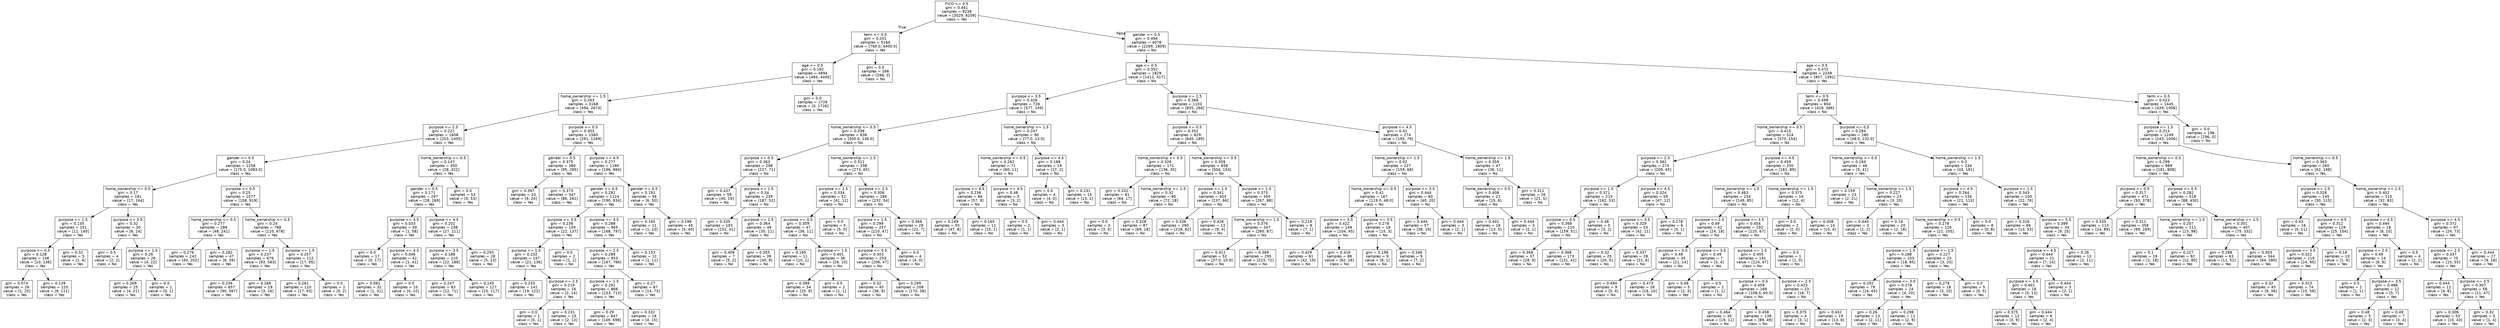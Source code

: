 digraph Tree {
node [shape=box, fontname="helvetica"] ;
edge [fontname="helvetica"] ;
0 [label="FICO <= 0.5\ngini = 0.441\nsamples = 9238\nvalue = [3029, 6209]\nclass = Yes"] ;
1 [label="term <= 0.5\ngini = 0.251\nsamples = 5160\nvalue = [760.0, 4400.0]\nclass = Yes"] ;
0 -> 1 [labeldistance=2.5, labelangle=45, headlabel="True"] ;
2 [label="age <= 0.5\ngini = 0.182\nsamples = 4894\nvalue = [494, 4400]\nclass = Yes"] ;
1 -> 2 ;
3 [label="home_ownership <= 1.5\ngini = 0.263\nsamples = 3168\nvalue = [494, 2674]\nclass = Yes"] ;
2 -> 3 ;
4 [label="purpose <= 2.5\ngini = 0.221\nsamples = 1608\nvalue = [203, 1405]\nclass = Yes"] ;
3 -> 4 ;
5 [label="gender <= 0.5\ngini = 0.24\nsamples = 1258\nvalue = [175.0, 1083.0]\nclass = Yes"] ;
4 -> 5 ;
6 [label="home_ownership <= 0.5\ngini = 0.17\nsamples = 181\nvalue = [17, 164]\nclass = Yes"] ;
5 -> 6 ;
7 [label="purpose <= 1.5\ngini = 0.135\nsamples = 151\nvalue = [11, 140]\nclass = Yes"] ;
6 -> 7 ;
8 [label="purpose <= 0.5\ngini = 0.128\nsamples = 146\nvalue = [10, 136]\nclass = Yes"] ;
7 -> 8 ;
9 [label="gini = 0.074\nsamples = 26\nvalue = [1, 25]\nclass = Yes"] ;
8 -> 9 ;
10 [label="gini = 0.139\nsamples = 120\nvalue = [9, 111]\nclass = Yes"] ;
8 -> 10 ;
11 [label="gini = 0.32\nsamples = 5\nvalue = [1, 4]\nclass = Yes"] ;
7 -> 11 ;
12 [label="purpose <= 0.5\ngini = 0.32\nsamples = 30\nvalue = [6, 24]\nclass = Yes"] ;
6 -> 12 ;
13 [label="gini = 0.5\nsamples = 4\nvalue = [2, 2]\nclass = No"] ;
12 -> 13 ;
14 [label="purpose <= 1.5\ngini = 0.26\nsamples = 26\nvalue = [4, 22]\nclass = Yes"] ;
12 -> 14 ;
15 [label="gini = 0.269\nsamples = 25\nvalue = [4, 21]\nclass = Yes"] ;
14 -> 15 ;
16 [label="gini = 0.0\nsamples = 1\nvalue = [0, 1]\nclass = Yes"] ;
14 -> 16 ;
17 [label="purpose <= 0.5\ngini = 0.25\nsamples = 1077\nvalue = [158, 919]\nclass = Yes"] ;
5 -> 17 ;
18 [label="home_ownership <= 0.5\ngini = 0.277\nsamples = 289\nvalue = [48, 241]\nclass = Yes"] ;
17 -> 18 ;
19 [label="gini = 0.276\nsamples = 242\nvalue = [40, 202]\nclass = Yes"] ;
18 -> 19 ;
20 [label="gini = 0.282\nsamples = 47\nvalue = [8, 39]\nclass = Yes"] ;
18 -> 20 ;
21 [label="home_ownership <= 0.5\ngini = 0.24\nsamples = 788\nvalue = [110, 678]\nclass = Yes"] ;
17 -> 21 ;
22 [label="purpose <= 1.5\ngini = 0.237\nsamples = 676\nvalue = [93, 583]\nclass = Yes"] ;
21 -> 22 ;
23 [label="gini = 0.236\nsamples = 657\nvalue = [90, 567]\nclass = Yes"] ;
22 -> 23 ;
24 [label="gini = 0.266\nsamples = 19\nvalue = [3, 16]\nclass = Yes"] ;
22 -> 24 ;
25 [label="purpose <= 1.5\ngini = 0.257\nsamples = 112\nvalue = [17, 95]\nclass = Yes"] ;
21 -> 25 ;
26 [label="gini = 0.261\nsamples = 110\nvalue = [17, 93]\nclass = Yes"] ;
25 -> 26 ;
27 [label="gini = 0.0\nsamples = 2\nvalue = [0, 2]\nclass = Yes"] ;
25 -> 27 ;
28 [label="home_ownership <= 0.5\ngini = 0.147\nsamples = 350\nvalue = [28, 322]\nclass = Yes"] ;
4 -> 28 ;
29 [label="gender <= 0.5\ngini = 0.171\nsamples = 297\nvalue = [28, 269]\nclass = Yes"] ;
28 -> 29 ;
30 [label="purpose <= 3.5\ngini = 0.033\nsamples = 59\nvalue = [1, 58]\nclass = Yes"] ;
29 -> 30 ;
31 [label="gini = 0.0\nsamples = 17\nvalue = [0, 17]\nclass = Yes"] ;
30 -> 31 ;
32 [label="purpose <= 4.5\ngini = 0.046\nsamples = 42\nvalue = [1, 41]\nclass = Yes"] ;
30 -> 32 ;
33 [label="gini = 0.061\nsamples = 32\nvalue = [1, 31]\nclass = Yes"] ;
32 -> 33 ;
34 [label="gini = 0.0\nsamples = 10\nvalue = [0, 10]\nclass = Yes"] ;
32 -> 34 ;
35 [label="purpose <= 4.5\ngini = 0.201\nsamples = 238\nvalue = [27, 211]\nclass = Yes"] ;
29 -> 35 ;
36 [label="purpose <= 3.5\ngini = 0.188\nsamples = 210\nvalue = [22, 188]\nclass = Yes"] ;
35 -> 36 ;
37 [label="gini = 0.247\nsamples = 83\nvalue = [12, 71]\nclass = Yes"] ;
36 -> 37 ;
38 [label="gini = 0.145\nsamples = 127\nvalue = [10, 117]\nclass = Yes"] ;
36 -> 38 ;
39 [label="gini = 0.293\nsamples = 28\nvalue = [5, 23]\nclass = Yes"] ;
35 -> 39 ;
40 [label="gini = 0.0\nsamples = 53\nvalue = [0, 53]\nclass = Yes"] ;
28 -> 40 ;
41 [label="purpose <= 0.5\ngini = 0.303\nsamples = 1560\nvalue = [291, 1269]\nclass = Yes"] ;
3 -> 41 ;
42 [label="gender <= 0.5\ngini = 0.375\nsamples = 380\nvalue = [95, 285]\nclass = Yes"] ;
41 -> 42 ;
43 [label="gini = 0.397\nsamples = 33\nvalue = [9, 24]\nclass = Yes"] ;
42 -> 43 ;
44 [label="gini = 0.373\nsamples = 347\nvalue = [86, 261]\nclass = Yes"] ;
42 -> 44 ;
45 [label="purpose <= 4.5\ngini = 0.277\nsamples = 1180\nvalue = [196, 984]\nclass = Yes"] ;
41 -> 45 ;
46 [label="gender <= 0.5\ngini = 0.281\nsamples = 1124\nvalue = [190, 934]\nclass = Yes"] ;
45 -> 46 ;
47 [label="purpose <= 3.5\ngini = 0.238\nsamples = 159\nvalue = [22, 137]\nclass = Yes"] ;
46 -> 47 ;
48 [label="purpose <= 1.5\ngini = 0.232\nsamples = 157\nvalue = [21, 136]\nclass = Yes"] ;
47 -> 48 ;
49 [label="gini = 0.233\nsamples = 141\nvalue = [19, 122]\nclass = Yes"] ;
48 -> 49 ;
50 [label="purpose <= 2.5\ngini = 0.219\nsamples = 16\nvalue = [2, 14]\nclass = Yes"] ;
48 -> 50 ;
51 [label="gini = 0.0\nsamples = 1\nvalue = [0, 1]\nclass = Yes"] ;
50 -> 51 ;
52 [label="gini = 0.231\nsamples = 15\nvalue = [2, 13]\nclass = Yes"] ;
50 -> 52 ;
53 [label="gini = 0.5\nsamples = 2\nvalue = [1, 1]\nclass = No"] ;
47 -> 53 ;
54 [label="purpose <= 3.5\ngini = 0.288\nsamples = 965\nvalue = [168, 797]\nclass = Yes"] ;
46 -> 54 ;
55 [label="purpose <= 2.5\ngini = 0.289\nsamples = 953\nvalue = [167, 786]\nclass = Yes"] ;
54 -> 55 ;
56 [label="purpose <= 1.5\ngini = 0.291\nsamples = 866\nvalue = [153, 713]\nclass = Yes"] ;
55 -> 56 ;
57 [label="gini = 0.29\nsamples = 847\nvalue = [149, 698]\nclass = Yes"] ;
56 -> 57 ;
58 [label="gini = 0.332\nsamples = 19\nvalue = [4, 15]\nclass = Yes"] ;
56 -> 58 ;
59 [label="gini = 0.27\nsamples = 87\nvalue = [14, 73]\nclass = Yes"] ;
55 -> 59 ;
60 [label="gini = 0.153\nsamples = 12\nvalue = [1, 11]\nclass = Yes"] ;
54 -> 60 ;
61 [label="gender <= 0.5\ngini = 0.191\nsamples = 56\nvalue = [6, 50]\nclass = Yes"] ;
45 -> 61 ;
62 [label="gini = 0.165\nsamples = 11\nvalue = [1, 10]\nclass = Yes"] ;
61 -> 62 ;
63 [label="gini = 0.198\nsamples = 45\nvalue = [5, 40]\nclass = Yes"] ;
61 -> 63 ;
64 [label="gini = 0.0\nsamples = 1726\nvalue = [0, 1726]\nclass = Yes"] ;
2 -> 64 ;
65 [label="gini = 0.0\nsamples = 266\nvalue = [266, 0]\nclass = No"] ;
1 -> 65 ;
66 [label="gender <= 0.5\ngini = 0.494\nsamples = 4078\nvalue = [2269, 1809]\nclass = No"] ;
0 -> 66 [labeldistance=2.5, labelangle=-45, headlabel="False"] ;
67 [label="age <= 0.5\ngini = 0.352\nsamples = 1829\nvalue = [1412, 417]\nclass = No"] ;
66 -> 67 ;
68 [label="purpose <= 3.5\ngini = 0.326\nsamples = 726\nvalue = [577, 149]\nclass = No"] ;
67 -> 68 ;
69 [label="home_ownership <= 0.5\ngini = 0.336\nsamples = 636\nvalue = [500.0, 136.0]\nclass = No"] ;
68 -> 69 ;
70 [label="purpose <= 0.5\ngini = 0.363\nsamples = 298\nvalue = [227, 71]\nclass = No"] ;
69 -> 70 ;
71 [label="gini = 0.437\nsamples = 59\nvalue = [40, 19]\nclass = No"] ;
70 -> 71 ;
72 [label="purpose <= 1.5\ngini = 0.34\nsamples = 239\nvalue = [187, 52]\nclass = No"] ;
70 -> 72 ;
73 [label="gini = 0.335\nsamples = 193\nvalue = [152, 41]\nclass = No"] ;
72 -> 73 ;
74 [label="purpose <= 2.5\ngini = 0.364\nsamples = 46\nvalue = [35, 11]\nclass = No"] ;
72 -> 74 ;
75 [label="gini = 0.408\nsamples = 7\nvalue = [5, 2]\nclass = No"] ;
74 -> 75 ;
76 [label="gini = 0.355\nsamples = 39\nvalue = [30, 9]\nclass = No"] ;
74 -> 76 ;
77 [label="home_ownership <= 1.5\ngini = 0.311\nsamples = 338\nvalue = [273, 65]\nclass = No"] ;
69 -> 77 ;
78 [label="purpose <= 2.5\ngini = 0.334\nsamples = 52\nvalue = [41, 11]\nclass = No"] ;
77 -> 78 ;
79 [label="purpose <= 0.5\ngini = 0.359\nsamples = 47\nvalue = [36, 11]\nclass = No"] ;
78 -> 79 ;
80 [label="gini = 0.165\nsamples = 11\nvalue = [10, 1]\nclass = No"] ;
79 -> 80 ;
81 [label="purpose <= 1.5\ngini = 0.401\nsamples = 36\nvalue = [26, 10]\nclass = No"] ;
79 -> 81 ;
82 [label="gini = 0.389\nsamples = 34\nvalue = [25, 9]\nclass = No"] ;
81 -> 82 ;
83 [label="gini = 0.5\nsamples = 2\nvalue = [1, 1]\nclass = No"] ;
81 -> 83 ;
84 [label="gini = 0.0\nsamples = 5\nvalue = [5, 0]\nclass = No"] ;
78 -> 84 ;
85 [label="purpose <= 2.5\ngini = 0.306\nsamples = 286\nvalue = [232, 54]\nclass = No"] ;
77 -> 85 ;
86 [label="purpose <= 1.5\ngini = 0.299\nsamples = 257\nvalue = [210, 47]\nclass = No"] ;
85 -> 86 ;
87 [label="purpose <= 0.5\ngini = 0.303\nsamples = 253\nvalue = [206, 47]\nclass = No"] ;
86 -> 87 ;
88 [label="gini = 0.32\nsamples = 45\nvalue = [36, 9]\nclass = No"] ;
87 -> 88 ;
89 [label="gini = 0.299\nsamples = 208\nvalue = [170, 38]\nclass = No"] ;
87 -> 89 ;
90 [label="gini = 0.0\nsamples = 4\nvalue = [4, 0]\nclass = No"] ;
86 -> 90 ;
91 [label="gini = 0.366\nsamples = 29\nvalue = [22, 7]\nclass = No"] ;
85 -> 91 ;
92 [label="home_ownership <= 1.5\ngini = 0.247\nsamples = 90\nvalue = [77.0, 13.0]\nclass = No"] ;
68 -> 92 ;
93 [label="home_ownership <= 0.5\ngini = 0.262\nsamples = 71\nvalue = [60, 11]\nclass = No"] ;
92 -> 93 ;
94 [label="purpose <= 4.5\ngini = 0.236\nsamples = 66\nvalue = [57, 9]\nclass = No"] ;
93 -> 94 ;
95 [label="gini = 0.249\nsamples = 55\nvalue = [47, 8]\nclass = No"] ;
94 -> 95 ;
96 [label="gini = 0.165\nsamples = 11\nvalue = [10, 1]\nclass = No"] ;
94 -> 96 ;
97 [label="purpose <= 4.5\ngini = 0.48\nsamples = 5\nvalue = [3, 2]\nclass = No"] ;
93 -> 97 ;
98 [label="gini = 0.5\nsamples = 2\nvalue = [1, 1]\nclass = No"] ;
97 -> 98 ;
99 [label="gini = 0.444\nsamples = 3\nvalue = [2, 1]\nclass = No"] ;
97 -> 99 ;
100 [label="purpose <= 4.5\ngini = 0.188\nsamples = 19\nvalue = [17, 2]\nclass = No"] ;
92 -> 100 ;
101 [label="gini = 0.0\nsamples = 4\nvalue = [4, 0]\nclass = No"] ;
100 -> 101 ;
102 [label="gini = 0.231\nsamples = 15\nvalue = [13, 2]\nclass = No"] ;
100 -> 102 ;
103 [label="purpose <= 2.5\ngini = 0.368\nsamples = 1103\nvalue = [835, 268]\nclass = No"] ;
67 -> 103 ;
104 [label="purpose <= 0.5\ngini = 0.352\nsamples = 829\nvalue = [640, 189]\nclass = No"] ;
103 -> 104 ;
105 [label="home_ownership <= 0.5\ngini = 0.326\nsamples = 171\nvalue = [136, 35]\nclass = No"] ;
104 -> 105 ;
106 [label="gini = 0.332\nsamples = 81\nvalue = [64, 17]\nclass = No"] ;
105 -> 106 ;
107 [label="home_ownership <= 1.5\ngini = 0.32\nsamples = 90\nvalue = [72, 18]\nclass = No"] ;
105 -> 107 ;
108 [label="gini = 0.0\nsamples = 3\nvalue = [3, 0]\nclass = No"] ;
107 -> 108 ;
109 [label="gini = 0.328\nsamples = 87\nvalue = [69, 18]\nclass = No"] ;
107 -> 109 ;
110 [label="home_ownership <= 0.5\ngini = 0.359\nsamples = 658\nvalue = [504, 154]\nclass = No"] ;
104 -> 110 ;
111 [label="purpose <= 1.5\ngini = 0.341\nsamples = 303\nvalue = [237, 66]\nclass = No"] ;
110 -> 111 ;
112 [label="gini = 0.336\nsamples = 290\nvalue = [228, 62]\nclass = No"] ;
111 -> 112 ;
113 [label="gini = 0.426\nsamples = 13\nvalue = [9, 4]\nclass = No"] ;
111 -> 113 ;
114 [label="purpose <= 1.5\ngini = 0.373\nsamples = 355\nvalue = [267, 88]\nclass = No"] ;
110 -> 114 ;
115 [label="home_ownership <= 1.5\ngini = 0.376\nsamples = 347\nvalue = [260, 87]\nclass = No"] ;
114 -> 115 ;
116 [label="gini = 0.411\nsamples = 52\nvalue = [37.0, 15.0]\nclass = No"] ;
115 -> 116 ;
117 [label="gini = 0.369\nsamples = 295\nvalue = [223, 72]\nclass = No"] ;
115 -> 117 ;
118 [label="gini = 0.219\nsamples = 8\nvalue = [7, 1]\nclass = No"] ;
114 -> 118 ;
119 [label="purpose <= 4.5\ngini = 0.41\nsamples = 274\nvalue = [195, 79]\nclass = No"] ;
103 -> 119 ;
120 [label="home_ownership <= 1.5\ngini = 0.42\nsamples = 227\nvalue = [159, 68]\nclass = No"] ;
119 -> 120 ;
121 [label="home_ownership <= 0.5\ngini = 0.41\nsamples = 167\nvalue = [119.0, 48.0]\nclass = No"] ;
120 -> 121 ;
122 [label="purpose <= 3.5\ngini = 0.422\nsamples = 149\nvalue = [104, 45]\nclass = No"] ;
121 -> 122 ;
123 [label="gini = 0.429\nsamples = 61\nvalue = [42, 19]\nclass = No"] ;
122 -> 123 ;
124 [label="gini = 0.416\nsamples = 88\nvalue = [62, 26]\nclass = No"] ;
122 -> 124 ;
125 [label="purpose <= 3.5\ngini = 0.278\nsamples = 18\nvalue = [15, 3]\nclass = No"] ;
121 -> 125 ;
126 [label="gini = 0.198\nsamples = 9\nvalue = [8, 1]\nclass = No"] ;
125 -> 126 ;
127 [label="gini = 0.346\nsamples = 9\nvalue = [7, 2]\nclass = No"] ;
125 -> 127 ;
128 [label="purpose <= 3.5\ngini = 0.444\nsamples = 60\nvalue = [40, 20]\nclass = No"] ;
120 -> 128 ;
129 [label="gini = 0.444\nsamples = 57\nvalue = [38, 19]\nclass = No"] ;
128 -> 129 ;
130 [label="gini = 0.444\nsamples = 3\nvalue = [2, 1]\nclass = No"] ;
128 -> 130 ;
131 [label="home_ownership <= 1.5\ngini = 0.359\nsamples = 47\nvalue = [36, 11]\nclass = No"] ;
119 -> 131 ;
132 [label="home_ownership <= 0.5\ngini = 0.408\nsamples = 21\nvalue = [15, 6]\nclass = No"] ;
131 -> 132 ;
133 [label="gini = 0.401\nsamples = 18\nvalue = [13, 5]\nclass = No"] ;
132 -> 133 ;
134 [label="gini = 0.444\nsamples = 3\nvalue = [2, 1]\nclass = No"] ;
132 -> 134 ;
135 [label="gini = 0.311\nsamples = 26\nvalue = [21, 5]\nclass = No"] ;
131 -> 135 ;
136 [label="age <= 0.5\ngini = 0.472\nsamples = 2249\nvalue = [857, 1392]\nclass = Yes"] ;
66 -> 136 ;
137 [label="term <= 0.5\ngini = 0.499\nsamples = 804\nvalue = [418, 386]\nclass = No"] ;
136 -> 137 ;
138 [label="home_ownership <= 0.5\ngini = 0.415\nsamples = 524\nvalue = [370, 154]\nclass = No"] ;
137 -> 138 ;
139 [label="purpose <= 2.5\ngini = 0.362\nsamples = 274\nvalue = [209, 65]\nclass = No"] ;
138 -> 139 ;
140 [label="purpose <= 1.5\ngini = 0.371\nsamples = 215\nvalue = [162, 53]\nclass = No"] ;
139 -> 140 ;
141 [label="purpose <= 0.5\ngini = 0.368\nsamples = 210\nvalue = [159, 51]\nclass = No"] ;
140 -> 141 ;
142 [label="gini = 0.368\nsamples = 37\nvalue = [28, 9]\nclass = No"] ;
141 -> 142 ;
143 [label="gini = 0.368\nsamples = 173\nvalue = [131, 42]\nclass = No"] ;
141 -> 143 ;
144 [label="gini = 0.48\nsamples = 5\nvalue = [3, 2]\nclass = No"] ;
140 -> 144 ;
145 [label="purpose <= 4.5\ngini = 0.324\nsamples = 59\nvalue = [47, 12]\nclass = No"] ;
139 -> 145 ;
146 [label="purpose <= 3.5\ngini = 0.329\nsamples = 53\nvalue = [42, 11]\nclass = No"] ;
145 -> 146 ;
147 [label="gini = 0.32\nsamples = 25\nvalue = [20, 5]\nclass = No"] ;
146 -> 147 ;
148 [label="gini = 0.337\nsamples = 28\nvalue = [22, 6]\nclass = No"] ;
146 -> 148 ;
149 [label="gini = 0.278\nsamples = 6\nvalue = [5, 1]\nclass = No"] ;
145 -> 149 ;
150 [label="purpose <= 4.5\ngini = 0.459\nsamples = 250\nvalue = [161, 89]\nclass = No"] ;
138 -> 150 ;
151 [label="home_ownership <= 1.5\ngini = 0.463\nsamples = 234\nvalue = [149, 85]\nclass = No"] ;
150 -> 151 ;
152 [label="purpose <= 2.0\ngini = 0.49\nsamples = 42\nvalue = [24, 18]\nclass = No"] ;
151 -> 152 ;
153 [label="purpose <= 0.5\ngini = 0.48\nsamples = 35\nvalue = [21, 14]\nclass = No"] ;
152 -> 153 ;
154 [label="gini = 0.494\nsamples = 9\nvalue = [5, 4]\nclass = No"] ;
153 -> 154 ;
155 [label="gini = 0.473\nsamples = 26\nvalue = [16, 10]\nclass = No"] ;
153 -> 155 ;
156 [label="purpose <= 3.5\ngini = 0.49\nsamples = 7\nvalue = [3, 4]\nclass = Yes"] ;
152 -> 156 ;
157 [label="gini = 0.48\nsamples = 5\nvalue = [2, 3]\nclass = Yes"] ;
156 -> 157 ;
158 [label="gini = 0.5\nsamples = 2\nvalue = [1, 1]\nclass = No"] ;
156 -> 158 ;
159 [label="purpose <= 3.5\ngini = 0.454\nsamples = 192\nvalue = [125, 67]\nclass = No"] ;
151 -> 159 ;
160 [label="purpose <= 1.5\ngini = 0.455\nsamples = 191\nvalue = [124, 67]\nclass = No"] ;
159 -> 160 ;
161 [label="purpose <= 0.5\ngini = 0.459\nsamples = 168\nvalue = [108.0, 60.0]\nclass = No"] ;
160 -> 161 ;
162 [label="gini = 0.464\nsamples = 30\nvalue = [19, 11]\nclass = No"] ;
161 -> 162 ;
163 [label="gini = 0.458\nsamples = 138\nvalue = [89, 49]\nclass = No"] ;
161 -> 163 ;
164 [label="purpose <= 2.5\ngini = 0.423\nsamples = 23\nvalue = [16, 7]\nclass = No"] ;
160 -> 164 ;
165 [label="gini = 0.375\nsamples = 4\nvalue = [3, 1]\nclass = No"] ;
164 -> 165 ;
166 [label="gini = 0.432\nsamples = 19\nvalue = [13, 6]\nclass = No"] ;
164 -> 166 ;
167 [label="gini = 0.0\nsamples = 1\nvalue = [1, 0]\nclass = No"] ;
159 -> 167 ;
168 [label="home_ownership <= 1.5\ngini = 0.375\nsamples = 16\nvalue = [12, 4]\nclass = No"] ;
150 -> 168 ;
169 [label="gini = 0.0\nsamples = 2\nvalue = [2, 0]\nclass = No"] ;
168 -> 169 ;
170 [label="gini = 0.408\nsamples = 14\nvalue = [10, 4]\nclass = No"] ;
168 -> 170 ;
171 [label="purpose <= 0.5\ngini = 0.284\nsamples = 280\nvalue = [48.0, 232.0]\nclass = Yes"] ;
137 -> 171 ;
172 [label="home_ownership <= 0.5\ngini = 0.194\nsamples = 46\nvalue = [5, 41]\nclass = Yes"] ;
171 -> 172 ;
173 [label="gini = 0.159\nsamples = 23\nvalue = [2, 21]\nclass = Yes"] ;
172 -> 173 ;
174 [label="home_ownership <= 1.5\ngini = 0.227\nsamples = 23\nvalue = [3, 20]\nclass = Yes"] ;
172 -> 174 ;
175 [label="gini = 0.444\nsamples = 3\nvalue = [1, 2]\nclass = Yes"] ;
174 -> 175 ;
176 [label="gini = 0.18\nsamples = 20\nvalue = [2, 18]\nclass = Yes"] ;
174 -> 176 ;
177 [label="home_ownership <= 1.5\ngini = 0.3\nsamples = 234\nvalue = [43, 191]\nclass = Yes"] ;
171 -> 177 ;
178 [label="purpose <= 4.5\ngini = 0.264\nsamples = 134\nvalue = [21, 113]\nclass = Yes"] ;
177 -> 178 ;
179 [label="home_ownership <= 0.5\ngini = 0.278\nsamples = 126\nvalue = [21, 105]\nclass = Yes"] ;
178 -> 179 ;
180 [label="purpose <= 1.5\ngini = 0.288\nsamples = 103\nvalue = [18, 85]\nclass = Yes"] ;
179 -> 180 ;
181 [label="gini = 0.292\nsamples = 79\nvalue = [14, 65]\nclass = Yes"] ;
180 -> 181 ;
182 [label="purpose <= 3.0\ngini = 0.278\nsamples = 24\nvalue = [4, 20]\nclass = Yes"] ;
180 -> 182 ;
183 [label="gini = 0.26\nsamples = 13\nvalue = [2, 11]\nclass = Yes"] ;
182 -> 183 ;
184 [label="gini = 0.298\nsamples = 11\nvalue = [2, 9]\nclass = Yes"] ;
182 -> 184 ;
185 [label="purpose <= 1.5\ngini = 0.227\nsamples = 23\nvalue = [3, 20]\nclass = Yes"] ;
179 -> 185 ;
186 [label="gini = 0.278\nsamples = 18\nvalue = [3, 15]\nclass = Yes"] ;
185 -> 186 ;
187 [label="gini = 0.0\nsamples = 5\nvalue = [0, 5]\nclass = Yes"] ;
185 -> 187 ;
188 [label="gini = 0.0\nsamples = 8\nvalue = [0, 8]\nclass = Yes"] ;
178 -> 188 ;
189 [label="purpose <= 1.5\ngini = 0.343\nsamples = 100\nvalue = [22, 78]\nclass = Yes"] ;
177 -> 189 ;
190 [label="gini = 0.316\nsamples = 66\nvalue = [13, 53]\nclass = Yes"] ;
189 -> 190 ;
191 [label="purpose <= 5.5\ngini = 0.389\nsamples = 34\nvalue = [9, 25]\nclass = Yes"] ;
189 -> 191 ;
192 [label="purpose <= 4.5\ngini = 0.444\nsamples = 21\nvalue = [7, 14]\nclass = Yes"] ;
191 -> 192 ;
193 [label="purpose <= 3.0\ngini = 0.401\nsamples = 18\nvalue = [5, 13]\nclass = Yes"] ;
192 -> 193 ;
194 [label="gini = 0.375\nsamples = 12\nvalue = [3, 9]\nclass = Yes"] ;
193 -> 194 ;
195 [label="gini = 0.444\nsamples = 6\nvalue = [2, 4]\nclass = Yes"] ;
193 -> 195 ;
196 [label="gini = 0.444\nsamples = 3\nvalue = [2, 1]\nclass = No"] ;
192 -> 196 ;
197 [label="gini = 0.26\nsamples = 13\nvalue = [2, 11]\nclass = Yes"] ;
191 -> 197 ;
198 [label="term <= 0.5\ngini = 0.423\nsamples = 1445\nvalue = [439, 1006]\nclass = Yes"] ;
136 -> 198 ;
199 [label="purpose <= 1.5\ngini = 0.313\nsamples = 1249\nvalue = [243, 1006]\nclass = Yes"] ;
198 -> 199 ;
200 [label="home_ownership <= 0.5\ngini = 0.299\nsamples = 989\nvalue = [181, 808]\nclass = Yes"] ;
199 -> 200 ;
201 [label="purpose <= 0.5\ngini = 0.317\nsamples = 471\nvalue = [93, 378]\nclass = Yes"] ;
200 -> 201 ;
202 [label="gini = 0.335\nsamples = 113\nvalue = [24, 89]\nclass = Yes"] ;
201 -> 202 ;
203 [label="gini = 0.311\nsamples = 358\nvalue = [69, 289]\nclass = Yes"] ;
201 -> 203 ;
204 [label="purpose <= 0.5\ngini = 0.282\nsamples = 518\nvalue = [88, 430]\nclass = Yes"] ;
200 -> 204 ;
205 [label="home_ownership <= 1.5\ngini = 0.207\nsamples = 111\nvalue = [13, 98]\nclass = Yes"] ;
204 -> 205 ;
206 [label="gini = 0.1\nsamples = 19\nvalue = [1, 18]\nclass = Yes"] ;
205 -> 206 ;
207 [label="gini = 0.227\nsamples = 92\nvalue = [12, 80]\nclass = Yes"] ;
205 -> 207 ;
208 [label="home_ownership <= 1.5\ngini = 0.301\nsamples = 407\nvalue = [75, 332]\nclass = Yes"] ;
204 -> 208 ;
209 [label="gini = 0.288\nsamples = 63\nvalue = [11, 52]\nclass = Yes"] ;
208 -> 209 ;
210 [label="gini = 0.303\nsamples = 344\nvalue = [64, 280]\nclass = Yes"] ;
208 -> 210 ;
211 [label="home_ownership <= 0.5\ngini = 0.363\nsamples = 260\nvalue = [62, 198]\nclass = Yes"] ;
199 -> 211 ;
212 [label="purpose <= 2.5\ngini = 0.328\nsamples = 145\nvalue = [30, 115]\nclass = Yes"] ;
211 -> 212 ;
213 [label="gini = 0.43\nsamples = 16\nvalue = [5, 11]\nclass = Yes"] ;
212 -> 213 ;
214 [label="purpose <= 4.5\ngini = 0.312\nsamples = 129\nvalue = [25, 104]\nclass = Yes"] ;
212 -> 214 ;
215 [label="purpose <= 3.5\ngini = 0.322\nsamples = 119\nvalue = [24, 95]\nclass = Yes"] ;
214 -> 215 ;
216 [label="gini = 0.32\nsamples = 45\nvalue = [9, 36]\nclass = Yes"] ;
215 -> 216 ;
217 [label="gini = 0.323\nsamples = 74\nvalue = [15, 59]\nclass = Yes"] ;
215 -> 217 ;
218 [label="gini = 0.18\nsamples = 10\nvalue = [1, 9]\nclass = Yes"] ;
214 -> 218 ;
219 [label="home_ownership <= 1.5\ngini = 0.402\nsamples = 115\nvalue = [32, 83]\nclass = Yes"] ;
211 -> 219 ;
220 [label="purpose <= 4.5\ngini = 0.494\nsamples = 18\nvalue = [8, 10]\nclass = Yes"] ;
219 -> 220 ;
221 [label="purpose <= 2.5\ngini = 0.49\nsamples = 14\nvalue = [6, 8]\nclass = Yes"] ;
220 -> 221 ;
222 [label="gini = 0.5\nsamples = 2\nvalue = [1, 1]\nclass = No"] ;
221 -> 222 ;
223 [label="purpose <= 3.5\ngini = 0.486\nsamples = 12\nvalue = [5, 7]\nclass = Yes"] ;
221 -> 223 ;
224 [label="gini = 0.48\nsamples = 5\nvalue = [2, 3]\nclass = Yes"] ;
223 -> 224 ;
225 [label="gini = 0.49\nsamples = 7\nvalue = [3, 4]\nclass = Yes"] ;
223 -> 225 ;
226 [label="gini = 0.5\nsamples = 4\nvalue = [2, 2]\nclass = No"] ;
220 -> 226 ;
227 [label="purpose <= 4.5\ngini = 0.372\nsamples = 97\nvalue = [24, 73]\nclass = Yes"] ;
219 -> 227 ;
228 [label="purpose <= 2.5\ngini = 0.337\nsamples = 70\nvalue = [15, 55]\nclass = Yes"] ;
227 -> 228 ;
229 [label="gini = 0.444\nsamples = 12\nvalue = [4, 8]\nclass = Yes"] ;
228 -> 229 ;
230 [label="purpose <= 3.5\ngini = 0.307\nsamples = 58\nvalue = [11, 47]\nclass = Yes"] ;
228 -> 230 ;
231 [label="gini = 0.306\nsamples = 53\nvalue = [10, 43]\nclass = Yes"] ;
230 -> 231 ;
232 [label="gini = 0.32\nsamples = 5\nvalue = [1, 4]\nclass = Yes"] ;
230 -> 232 ;
233 [label="gini = 0.444\nsamples = 27\nvalue = [9, 18]\nclass = Yes"] ;
227 -> 233 ;
234 [label="gini = 0.0\nsamples = 196\nvalue = [196, 0]\nclass = No"] ;
198 -> 234 ;
}